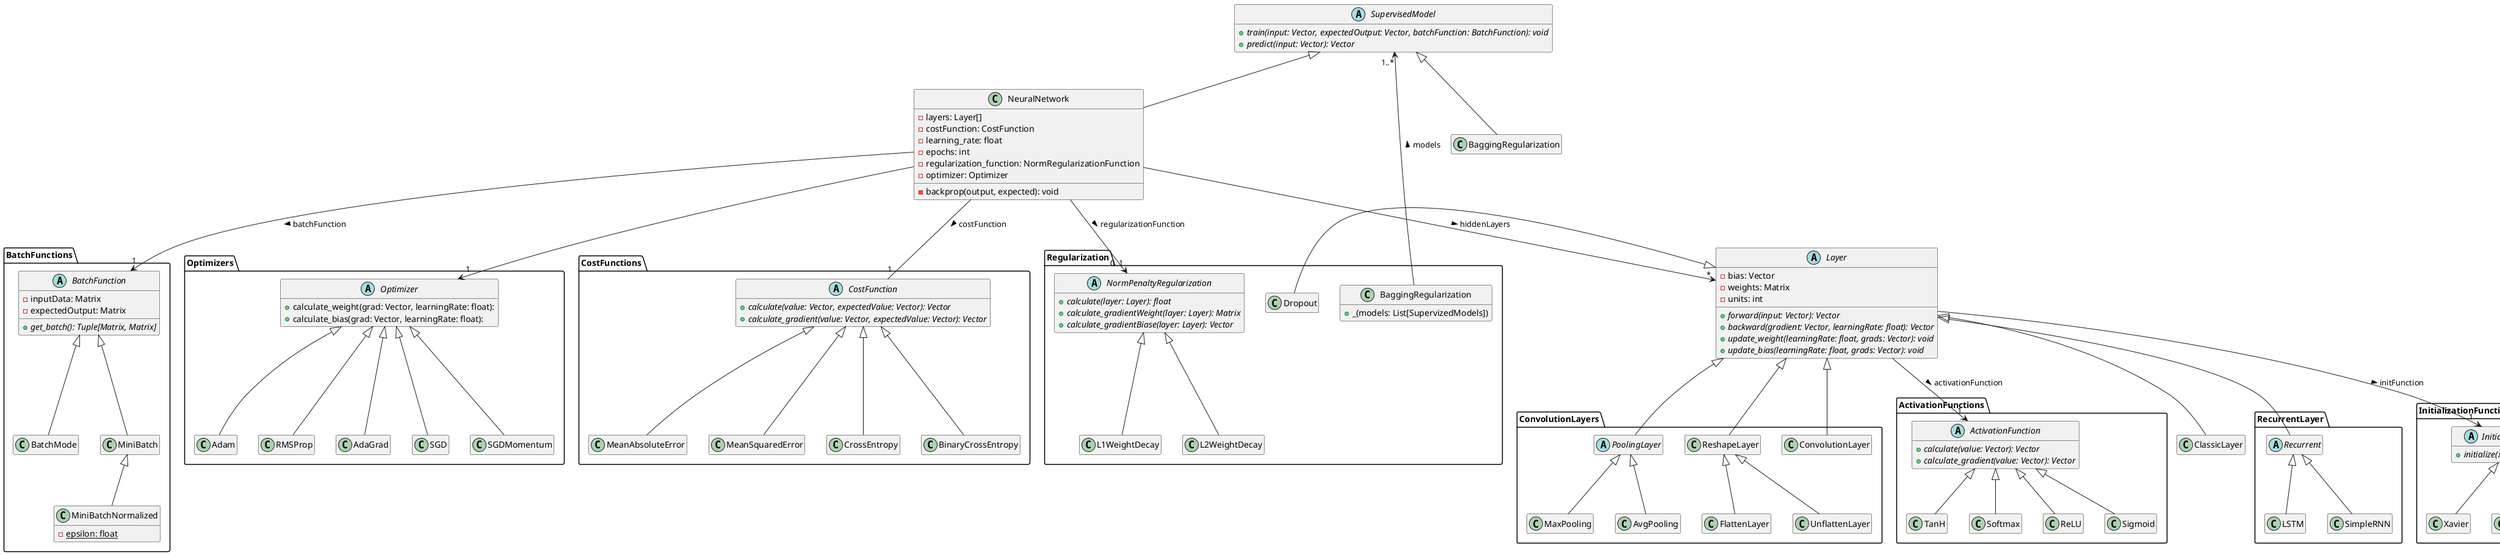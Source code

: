@startuml
!pragma teoz true
' skinparam shadowing false
' skinparam monochrome true
' hide footbox
hide empty members

' CostFunctions #01c472
' BatchFunctions #c15360
' Optimizers #528e8c
' RecurrentLayer #e91451
' InitializationFunctions #8da83e
' ConvolutionLayers #6865f0
' ActivationFunctions #c4a499
' Regularization #8b9bdc

SupervisedModel <|-- NeuralNetwork


Layer <|-- ClassicLayer


package RecurrentLayer {
abstract class Recurrent

Layer <|-- Recurrent

Recurrent <|-- LSTM
Recurrent <|-- SimpleRNN
}

package InitializationFunctions {
Layer --> "1" InitializationFunction: initFunction >

abstract class InitializationFunction {
	{abstract} + initialize(x: int, y: int): Matrix
}

InitializationFunction <|-- Random
InitializationFunction <|-- He
InitializationFunction <|-- Xavier
InitializationFunction <|-- Other

}

NeuralNetwork --> "*" Layer : hiddenLayers >

package CostFunctions {
NeuralNetwork -- "1" CostFunction : costFunction >


abstract class CostFunction  {
      {abstract} + calculate(value: Vector, expectedValue: Vector): Vector
      {abstract} + calculate_gradient(value: Vector, expectedValue: Vector): Vector
}

CostFunction <|-- MeanAbsoluteError
CostFunction <|-- MeanSquaredError
CostFunction <|-- CrossEntropy
CostFunction <|-- BinaryCrossEntropy
}



SupervisedModel <|-- BaggingRegularization
' CostFunction --> "0..1" NormPenaltyRegularization : regularizationFunction >


abstract class SupervisedModel {
      {abstract} + train(input: Vector, expectedOutput: Vector, batchFunction: BatchFunction): void
      {abstract} + predict(input: Vector): Vector
}

class NeuralNetwork {
      - layers: Layer[]
      - costFunction: CostFunction
      - learning_rate: float
      - epochs: int
      - regularization_function: NormRegularizationFunction
      - optimizer: Optimizer

      - backprop(output, expected): void
}

abstract class Layer {
      - bias: Vector
      - weights: Matrix
      - units: int
      
      {abstract} + forward(input: Vector): Vector
      {abstract} + backward(gradient: Vector, learningRate: float): Vector
      {abstract} + update_weight(learningRate: float, grads: Vector): void
      {abstract} + update_bias(learningRate: float, grads: Vector): void
}

package ConvolutionLayers {
class ConvolutionLayer

abstract class PoolingLayer
Layer <|-- ConvolutionLayer
Layer <|-- PoolingLayer

Layer <|-- ReshapeLayer

ReshapeLayer <|-- FlattenLayer
ReshapeLayer <|-- UnflattenLayer

PoolingLayer <|-- MaxPooling
PoolingLayer <|-- AvgPooling
}

package ActivationFunctions {
abstract class ActivationFunction {
      {abstract} + calculate(value: Vector): Vector
      {abstract} + calculate_gradient(value: Vector): Vector
}

Layer --> "1" ActivationFunction : activationFunction >

ActivationFunction <|-- ReLU
ActivationFunction <|-- Sigmoid
ActivationFunction <|-- TanH
ActivationFunction <|-- Softmax
}

package Regularization {
class BaggingRegularization {
      + _(models: List[SupervizedModels])
}

BaggingRegularization --> "1..*" SupervisedModel : models >

abstract class NormPenaltyRegularization {
	 {abstract} + calculate(layer: Layer): float
	 {abstract} + calculate_gradientWeight(layer: Layer): Matrix
	 {abstract} + calculate_gradientBiase(layer: Layer): Vector
}

NeuralNetwork --> "0..1" NormPenaltyRegularization: regularizationFunction >

NormPenaltyRegularization <|-- L1WeightDecay
NormPenaltyRegularization <|-- L2WeightDecay

Layer <|-- Dropout
}

package BatchFunctions {
abstract class BatchFunction {
      - inputData: Matrix
      - expectedOutput: Matrix

	 {abstract} + get_batch(): Tuple[Matrix, Matrix]
}

class BatchMode
class MiniBatch

class MiniBatchNormalized {
      {static} - epsilon: float
}

NeuralNetwork --> "1" BatchFunction: batchFunction >

BatchFunction <|-- BatchMode
BatchFunction <|-- MiniBatch
MiniBatch <|-- MiniBatchNormalized
}

package Optimizers {
abstract class Optimizer{
      + calculate_weight(grad: Vector, learningRate: float):
      + calculate_bias(grad: Vector, learningRate: float):
}

NeuralNetwork --> "1" Optimizer

Optimizer <|-- Adam
Optimizer <|-- RMSProp
Optimizer <|-- AdaGrad
Optimizer <|-- SGD
Optimizer <|-- SGDMomentum
}



@enduml